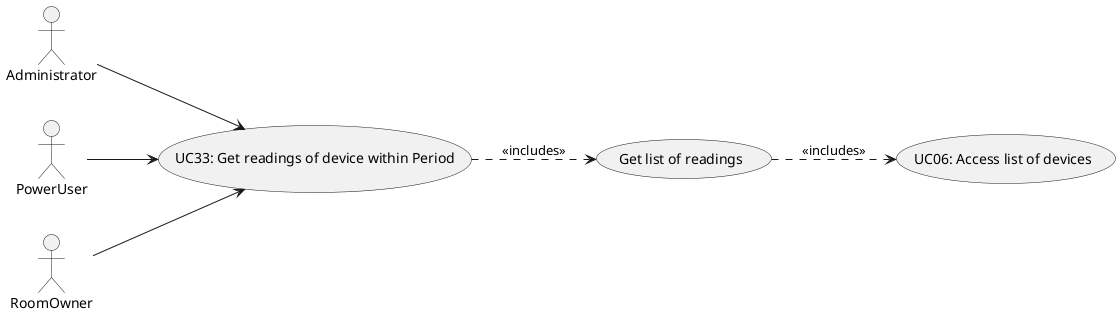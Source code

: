 @startuml
'https://plantuml.com/use-case-diagram

left to right direction

Actor Administrator as admin
Actor PowerUser as pw
Actor RoomOwner as ro
usecase "UC06: Access list of devices" as UC6
usecase "Get list of readings" as UC105
usecase "UC33: Get readings of device within Period" as UC33

UC33 --> UC105 #line.dashed : <<includes>>
UC105 --> UC6 #line.dashed : <<includes>>


ro --> UC33
admin --> UC33
pw --> UC33

@enduml